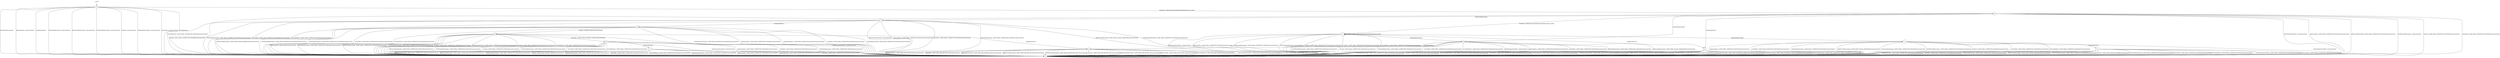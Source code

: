 digraph "" {
	graph [version="1.0.0b-TLS10"];
	__start0	[shape=none];
	s0	[shape=circle];
	__start0 -> s0;
	s1	[shape=circle];
	s0 -> s1	[label="AlertWarningCloseNotify / -"];
	s0 -> s1	[label="ApplicationData / ConnectionClosed"];
	s0 -> s1	[label="ChangeCipherSpec / -"];
	s0 -> s1	[label="DHClientKeyExchange / ConnectionClosed"];
	s0 -> s1	[label="DHEServerKeyExchange / ConnectionClosed"];
	s0 -> s1	[label="ECDHClientKeyExchange / ConnectionClosed"];
	s0 -> s1	[label="Finished / ConnectionClosed"];
	s0 -> s1	[label="RSAClientKeyExchange / ConnectionClosed"];
	s0 -> s1	[label="ServerHello / ConnectionClosed"];
	s0 -> s1	[label="ServerHelloDone / -"];
	s2	[shape=circle];
	s0 -> s2	[label="ClientHello / SERVER_HELLO|CERTIFICATE|SERVER_HELLO_DONE"];
	s1 -> s1	[label="AlertWarningCloseNotify / ConnectionClosed"];
	s1 -> s1	[label="ApplicationData / ConnectionClosed"];
	s1 -> s1	[label="ChangeCipherSpec / ConnectionClosed"];
	s1 -> s1	[label="ClientHello / ConnectionClosed"];
	s1 -> s1	[label="DHClientKeyExchange / ConnectionClosed"];
	s1 -> s1	[label="DHEServerKeyExchange / ConnectionClosed"];
	s1 -> s1	[label="ECDHClientKeyExchange / ConnectionClosed"];
	s1 -> s1	[label="Finished / ConnectionClosed"];
	s1 -> s1	[label="RSAClientKeyExchange / ConnectionClosed"];
	s1 -> s1	[label="ServerHello / ConnectionClosed"];
	s1 -> s1	[label="ServerHelloDone / ConnectionClosed"];
	s2 -> s1	[label="AlertWarningCloseNotify / ConnectionClosed"];
	s2 -> s1	[label="ApplicationData / ALERT_FATAL_UNEXPECTED_MESSAGE|ConnectionClosed"];
	s2 -> s1	[label="DHEServerKeyExchange / ALERT_FATAL_UNEXPECTED_MESSAGE|ConnectionClosed"];
	s2 -> s1	[label="ECDHClientKeyExchange / ConnectionClosed"];
	s2 -> s1	[label="Finished / ALERT_FATAL_UNEXPECTED_MESSAGE|ConnectionClosed"];
	s2 -> s1	[label="ServerHello / ALERT_FATAL_UNEXPECTED_MESSAGE|ConnectionClosed"];
	s2 -> s1	[label="ServerHelloDone / ALERT_FATAL_UNEXPECTED_MESSAGE|ConnectionClosed"];
	s3	[shape=circle];
	s2 -> s3	[label="ChangeCipherSpec / -"];
	s4	[shape=circle];
	s2 -> s4	[label="DHClientKeyExchange / -"];
	s7	[shape=circle];
	s2 -> s7	[label="RSAClientKeyExchange / -"];
	s13	[shape=circle];
	s2 -> s13	[label="ClientHello / SERVER_HELLO|CERTIFICATE|SERVER_HELLO_DONE"];
	s3 -> s1	[label="AlertWarningCloseNotify / ALERT_FATAL_DECRYPTION_FAILED_RESERVED|ConnectionClosed"];
	s3 -> s1	[label="ApplicationData / ALERT_FATAL_DECRYPTION_FAILED_RESERVED|ConnectionClosed"];
	s3 -> s1	[label="ChangeCipherSpec / ALERT_FATAL_DECRYPTION_FAILED_RESERVED|ConnectionClosed"];
	s3 -> s1	[label="ClientHello / ALERT_FATAL_DECRYPTION_FAILED_RESERVED|ConnectionClosed"];
	s3 -> s1	[label="DHClientKeyExchange / ALERT_FATAL_DECRYPTION_FAILED_RESERVED|ConnectionClosed"];
	s3 -> s1	[label="DHEServerKeyExchange / ALERT_FATAL_DECRYPTION_FAILED_RESERVED|ConnectionClosed"];
	s3 -> s1	[label="ECDHClientKeyExchange / ALERT_FATAL_DECRYPTION_FAILED_RESERVED|ConnectionClosed"];
	s3 -> s1	[label="Finished / ALERT_FATAL_BAD_RECORD_MAC|ConnectionClosed"];
	s3 -> s1	[label="RSAClientKeyExchange / ALERT_FATAL_DECRYPTION_FAILED_RESERVED|ConnectionClosed"];
	s3 -> s1	[label="ServerHello / ALERT_FATAL_DECRYPTION_FAILED_RESERVED|ConnectionClosed"];
	s3 -> s1	[label="ServerHelloDone / ALERT_FATAL_DECRYPTION_FAILED_RESERVED|ConnectionClosed"];
	s4 -> s1	[label="AlertWarningCloseNotify / ConnectionClosed"];
	s4 -> s1	[label="ApplicationData / ALERT_FATAL_UNEXPECTED_MESSAGE|ConnectionClosed"];
	s4 -> s1	[label="ClientHello / ALERT_FATAL_UNEXPECTED_MESSAGE|ConnectionClosed"];
	s4 -> s1	[label="DHClientKeyExchange / ALERT_FATAL_UNEXPECTED_MESSAGE|ConnectionClosed"];
	s4 -> s1	[label="DHEServerKeyExchange / ALERT_FATAL_ILLEGAL_PARAMETER|ConnectionClosed"];
	s4 -> s1	[label="ECDHClientKeyExchange / ALERT_FATAL_UNEXPECTED_MESSAGE|ConnectionClosed"];
	s4 -> s1	[label="Finished / ALERT_FATAL_UNEXPECTED_MESSAGE|ConnectionClosed"];
	s4 -> s1	[label="RSAClientKeyExchange / ALERT_FATAL_UNEXPECTED_MESSAGE|ConnectionClosed"];
	s4 -> s1	[label="ServerHello / ALERT_FATAL_UNEXPECTED_MESSAGE|ConnectionClosed"];
	s4 -> s1	[label="ServerHelloDone / ALERT_FATAL_UNEXPECTED_MESSAGE|ConnectionClosed"];
	s5	[shape=circle];
	s4 -> s5	[label="ChangeCipherSpec / -"];
	s5 -> s1	[label="AlertWarningCloseNotify / ALERT_FATAL_BAD_RECORD_MAC|ConnectionClosed"];
	s5 -> s1	[label="ApplicationData / ALERT_FATAL_BAD_RECORD_MAC|ConnectionClosed"];
	s5 -> s1	[label="ChangeCipherSpec / ALERT_FATAL_BAD_RECORD_MAC|ConnectionClosed"];
	s5 -> s1	[label="ClientHello / ALERT_FATAL_BAD_RECORD_MAC|ConnectionClosed"];
	s5 -> s1	[label="DHClientKeyExchange / ALERT_FATAL_BAD_RECORD_MAC|ConnectionClosed"];
	s5 -> s1	[label="DHEServerKeyExchange / ALERT_FATAL_BAD_RECORD_MAC|ConnectionClosed"];
	s5 -> s1	[label="ECDHClientKeyExchange / ALERT_FATAL_BAD_RECORD_MAC|ConnectionClosed"];
	s5 -> s1	[label="Finished / ALERT_FATAL_BAD_RECORD_MAC|ConnectionClosed"];
	s5 -> s1	[label="RSAClientKeyExchange / ALERT_FATAL_BAD_RECORD_MAC|ConnectionClosed"];
	s5 -> s1	[label="ServerHello / ALERT_FATAL_BAD_RECORD_MAC|ConnectionClosed"];
	s5 -> s1	[label="ServerHelloDone / ALERT_FATAL_BAD_RECORD_MAC|ConnectionClosed"];
	s6	[shape=circle];
	s6 -> s1	[label="AlertWarningCloseNotify / ALERT_FATAL_UNEXPECTED_MESSAGE|ConnectionClosed"];
	s6 -> s1	[label="ApplicationData / ALERT_FATAL_UNEXPECTED_MESSAGE|ConnectionClosed"];
	s6 -> s1	[label="ChangeCipherSpec / ALERT_FATAL_UNEXPECTED_MESSAGE|ConnectionClosed"];
	s6 -> s1	[label="ClientHello / ALERT_FATAL_UNEXPECTED_MESSAGE|ConnectionClosed"];
	s6 -> s1	[label="DHClientKeyExchange / ALERT_FATAL_UNEXPECTED_MESSAGE|ConnectionClosed"];
	s6 -> s1	[label="DHEServerKeyExchange / ALERT_FATAL_ILLEGAL_PARAMETER|ConnectionClosed"];
	s6 -> s1	[label="ECDHClientKeyExchange / ALERT_FATAL_UNEXPECTED_MESSAGE|ConnectionClosed"];
	s6 -> s1	[label="RSAClientKeyExchange / ALERT_FATAL_UNEXPECTED_MESSAGE|ConnectionClosed"];
	s6 -> s1	[label="ServerHello / ALERT_FATAL_UNEXPECTED_MESSAGE|ConnectionClosed"];
	s6 -> s1	[label="ServerHelloDone / ALERT_FATAL_UNEXPECTED_MESSAGE|ConnectionClosed"];
	s8	[shape=circle];
	s6 -> s8	[label="Finished / CHANGE_CIPHER_SPEC|FINISHED"];
	s7 -> s1	[label="AlertWarningCloseNotify / ConnectionClosed"];
	s7 -> s1	[label="ApplicationData / ALERT_FATAL_UNEXPECTED_MESSAGE|ConnectionClosed"];
	s7 -> s1	[label="ClientHello / ALERT_FATAL_UNEXPECTED_MESSAGE|ConnectionClosed"];
	s7 -> s1	[label="DHClientKeyExchange / ALERT_FATAL_UNEXPECTED_MESSAGE|ConnectionClosed"];
	s7 -> s1	[label="DHEServerKeyExchange / ALERT_FATAL_ILLEGAL_PARAMETER|ConnectionClosed"];
	s7 -> s1	[label="ECDHClientKeyExchange / ALERT_FATAL_UNEXPECTED_MESSAGE|ConnectionClosed"];
	s7 -> s1	[label="Finished / ALERT_FATAL_UNEXPECTED_MESSAGE|ConnectionClosed"];
	s7 -> s1	[label="RSAClientKeyExchange / ALERT_FATAL_UNEXPECTED_MESSAGE|ConnectionClosed"];
	s7 -> s1	[label="ServerHello / ALERT_FATAL_UNEXPECTED_MESSAGE|ConnectionClosed"];
	s7 -> s1	[label="ServerHelloDone / ALERT_FATAL_UNEXPECTED_MESSAGE|ConnectionClosed"];
	s7 -> s6	[label="ChangeCipherSpec / -"];
	s8 -> s1	[label="AlertWarningCloseNotify / ConnectionClosed"];
	s8 -> s1	[label="ApplicationData / APPLICATION|ConnectionClosed"];
	s8 -> s1	[label="DHClientKeyExchange / ALERT_FATAL_UNEXPECTED_MESSAGE|ConnectionClosed"];
	s8 -> s1	[label="DHEServerKeyExchange / ALERT_FATAL_UNEXPECTED_MESSAGE|ConnectionClosed"];
	s8 -> s1	[label="ECDHClientKeyExchange / ALERT_FATAL_UNEXPECTED_MESSAGE|ConnectionClosed"];
	s8 -> s1	[label="Finished / ALERT_FATAL_UNEXPECTED_MESSAGE|ConnectionClosed"];
	s8 -> s1	[label="RSAClientKeyExchange / ALERT_FATAL_UNEXPECTED_MESSAGE|ConnectionClosed"];
	s8 -> s1	[label="ServerHello / ALERT_FATAL_UNEXPECTED_MESSAGE|ConnectionClosed"];
	s8 -> s1	[label="ServerHelloDone / ALERT_FATAL_UNEXPECTED_MESSAGE|ConnectionClosed"];
	s8 -> s5	[label="ChangeCipherSpec / -"];
	s9	[shape=circle];
	s8 -> s9	[label="ClientHello / SERVER_HELLO|CHANGE_CIPHER_SPEC|FINISHED"];
	s9 -> s1	[label="AlertWarningCloseNotify / ConnectionClosed"];
	s9 -> s1	[label="ApplicationData / ALERT_FATAL_UNEXPECTED_MESSAGE|ConnectionClosed"];
	s9 -> s1	[label="ClientHello / ALERT_FATAL_UNEXPECTED_MESSAGE|ConnectionClosed"];
	s9 -> s1	[label="DHClientKeyExchange / ALERT_FATAL_UNEXPECTED_MESSAGE|ConnectionClosed"];
	s9 -> s1	[label="DHEServerKeyExchange / ALERT_FATAL_UNEXPECTED_MESSAGE|ConnectionClosed"];
	s9 -> s1	[label="ECDHClientKeyExchange / ALERT_FATAL_UNEXPECTED_MESSAGE|ConnectionClosed"];
	s9 -> s1	[label="Finished / ALERT_FATAL_UNEXPECTED_MESSAGE|ConnectionClosed"];
	s9 -> s1	[label="RSAClientKeyExchange / ALERT_FATAL_UNEXPECTED_MESSAGE|ConnectionClosed"];
	s9 -> s1	[label="ServerHello / ALERT_FATAL_UNEXPECTED_MESSAGE|ConnectionClosed"];
	s9 -> s1	[label="ServerHelloDone / ALERT_FATAL_UNEXPECTED_MESSAGE|ConnectionClosed"];
	s10	[shape=circle];
	s9 -> s10	[label="ChangeCipherSpec / -"];
	s10 -> s1	[label="AlertWarningCloseNotify / ALERT_FATAL_UNEXPECTED_MESSAGE|ConnectionClosed"];
	s10 -> s1	[label="ApplicationData / ALERT_FATAL_UNEXPECTED_MESSAGE|ConnectionClosed"];
	s10 -> s1	[label="ChangeCipherSpec / ALERT_FATAL_UNEXPECTED_MESSAGE|ConnectionClosed"];
	s10 -> s1	[label="ClientHello / ALERT_FATAL_UNEXPECTED_MESSAGE|ConnectionClosed"];
	s10 -> s1	[label="DHClientKeyExchange / ALERT_FATAL_UNEXPECTED_MESSAGE|ConnectionClosed"];
	s10 -> s1	[label="DHEServerKeyExchange / ALERT_FATAL_UNEXPECTED_MESSAGE|ConnectionClosed"];
	s10 -> s1	[label="ECDHClientKeyExchange / ALERT_FATAL_UNEXPECTED_MESSAGE|ConnectionClosed"];
	s10 -> s1	[label="Finished / ALERT_FATAL_DECRYPT_ERROR|ConnectionClosed"];
	s10 -> s1	[label="RSAClientKeyExchange / ALERT_FATAL_UNEXPECTED_MESSAGE|ConnectionClosed"];
	s10 -> s1	[label="ServerHello / ALERT_FATAL_UNEXPECTED_MESSAGE|ConnectionClosed"];
	s10 -> s1	[label="ServerHelloDone / ALERT_FATAL_UNEXPECTED_MESSAGE|ConnectionClosed"];
	s11	[shape=circle];
	s11 -> s1	[label="AlertWarningCloseNotify / ConnectionClosed"];
	s11 -> s1	[label="ApplicationData / ALERT_FATAL_UNEXPECTED_MESSAGE|ConnectionClosed"];
	s11 -> s1	[label="ClientHello / ALERT_FATAL_UNEXPECTED_MESSAGE|ConnectionClosed"];
	s11 -> s1	[label="DHClientKeyExchange / ALERT_FATAL_UNEXPECTED_MESSAGE|ConnectionClosed"];
	s11 -> s1	[label="DHEServerKeyExchange / ALERT_FATAL_ILLEGAL_PARAMETER|ConnectionClosed"];
	s11 -> s1	[label="ECDHClientKeyExchange / ALERT_FATAL_UNEXPECTED_MESSAGE|ConnectionClosed"];
	s11 -> s1	[label="Finished / ALERT_FATAL_UNEXPECTED_MESSAGE|ConnectionClosed"];
	s11 -> s1	[label="RSAClientKeyExchange / ALERT_FATAL_UNEXPECTED_MESSAGE|ConnectionClosed"];
	s11 -> s1	[label="ServerHello / ALERT_FATAL_UNEXPECTED_MESSAGE|ConnectionClosed"];
	s11 -> s1	[label="ServerHelloDone / ALERT_FATAL_UNEXPECTED_MESSAGE|ConnectionClosed"];
	s12	[shape=circle];
	s11 -> s12	[label="ChangeCipherSpec / -"];
	s12 -> s1	[label="AlertWarningCloseNotify / ALERT_FATAL_UNEXPECTED_MESSAGE|ConnectionClosed"];
	s12 -> s1	[label="ApplicationData / ALERT_FATAL_UNEXPECTED_MESSAGE|ConnectionClosed"];
	s12 -> s1	[label="ChangeCipherSpec / ALERT_FATAL_UNEXPECTED_MESSAGE|ConnectionClosed"];
	s12 -> s1	[label="ClientHello / ALERT_FATAL_UNEXPECTED_MESSAGE|ConnectionClosed"];
	s12 -> s1	[label="DHClientKeyExchange / ALERT_FATAL_UNEXPECTED_MESSAGE|ConnectionClosed"];
	s12 -> s1	[label="DHEServerKeyExchange / ALERT_FATAL_ILLEGAL_PARAMETER|ConnectionClosed"];
	s12 -> s1	[label="ECDHClientKeyExchange / ALERT_FATAL_UNEXPECTED_MESSAGE|ConnectionClosed"];
	s12 -> s1	[label="Finished / ALERT_FATAL_DECRYPT_ERROR|ConnectionClosed"];
	s12 -> s1	[label="RSAClientKeyExchange / ALERT_FATAL_UNEXPECTED_MESSAGE|ConnectionClosed"];
	s12 -> s1	[label="ServerHello / ALERT_FATAL_UNEXPECTED_MESSAGE|ConnectionClosed"];
	s12 -> s1	[label="ServerHelloDone / ALERT_FATAL_UNEXPECTED_MESSAGE|ConnectionClosed"];
	s13 -> s1	[label="AlertWarningCloseNotify / ConnectionClosed"];
	s13 -> s1	[label="ApplicationData / ALERT_FATAL_UNEXPECTED_MESSAGE|ConnectionClosed"];
	s13 -> s1	[label="DHEServerKeyExchange / ALERT_FATAL_UNEXPECTED_MESSAGE|ConnectionClosed"];
	s13 -> s1	[label="ECDHClientKeyExchange / ConnectionClosed"];
	s13 -> s1	[label="Finished / ALERT_FATAL_UNEXPECTED_MESSAGE|ConnectionClosed"];
	s13 -> s1	[label="ServerHello / ALERT_FATAL_UNEXPECTED_MESSAGE|ConnectionClosed"];
	s13 -> s1	[label="ServerHelloDone / ALERT_FATAL_UNEXPECTED_MESSAGE|ConnectionClosed"];
	s13 -> s3	[label="ChangeCipherSpec / -"];
	s13 -> s4	[label="DHClientKeyExchange / -"];
	s13 -> s11	[label="RSAClientKeyExchange / -"];
	s13 -> s13	[label="ClientHello / SERVER_HELLO|CERTIFICATE|SERVER_HELLO_DONE"];
}
